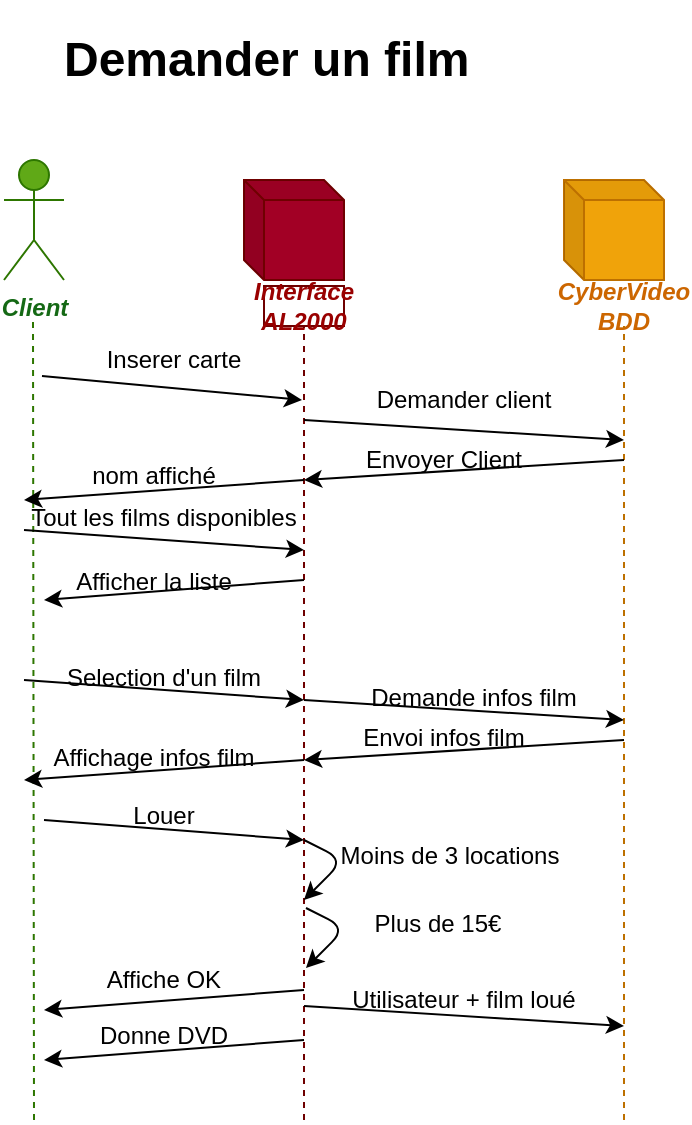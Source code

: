 <mxfile version="13.6.5">
    <diagram id="shn1iH4dcMOyBfe-3d8p" name="Page-1">
        <mxGraphModel dx="640" dy="612" grid="1" gridSize="10" guides="1" tooltips="1" connect="1" arrows="1" fold="1" page="1" pageScale="1" pageWidth="827" pageHeight="1169" math="0" shadow="0">
            <root>
                <mxCell id="0"/>
                <mxCell id="1" parent="0"/>
                <mxCell id="58" value="Tout les films disponibles" style="text;html=1;strokeColor=none;fillColor=none;align=center;verticalAlign=middle;whiteSpace=wrap;rounded=0;" vertex="1" parent="1">
                    <mxGeometry x="80" y="249" width="140" height="20" as="geometry"/>
                </mxCell>
                <mxCell id="59" value="&lt;h1&gt;Demander un film&lt;/h1&gt;" style="text;html=1;strokeColor=none;fillColor=none;spacing=5;spacingTop=-20;whiteSpace=wrap;overflow=hidden;rounded=0;" vertex="1" parent="1">
                    <mxGeometry x="95" y="10" width="305" height="50" as="geometry"/>
                </mxCell>
                <mxCell id="60" value="Client" style="shape=umlActor;verticalLabelPosition=bottom;verticalAlign=top;html=1;outlineConnect=0;fontStyle=3;fillColor=#60a917;strokeColor=#2D7600;fontColor=#156915;" vertex="1" parent="1">
                    <mxGeometry x="70" y="80" width="30" height="60" as="geometry"/>
                </mxCell>
                <mxCell id="61" value="" style="shape=cube;whiteSpace=wrap;html=1;boundedLbl=1;backgroundOutline=1;darkOpacity=0.05;darkOpacity2=0.1;size=10;fontStyle=3;fillColor=#a20025;strokeColor=#6F0000;fontColor=#ffffff;" vertex="1" parent="1">
                    <mxGeometry x="190" y="90" width="50" height="50" as="geometry"/>
                </mxCell>
                <mxCell id="62" value="Interface&lt;br&gt;AL2000" style="text;html=1;strokeColor=#6F0000;align=center;verticalAlign=middle;whiteSpace=wrap;rounded=0;fontStyle=3;fontColor=#990000;" vertex="1" parent="1">
                    <mxGeometry x="200" y="143" width="40" height="20" as="geometry"/>
                </mxCell>
                <mxCell id="63" value="" style="endArrow=none;dashed=1;html=1;fillColor=#60a917;strokeColor=#2D7600;" edge="1" parent="1">
                    <mxGeometry width="50" height="50" relative="1" as="geometry">
                        <mxPoint x="85" y="560" as="sourcePoint"/>
                        <mxPoint x="84.5" y="160" as="targetPoint"/>
                    </mxGeometry>
                </mxCell>
                <mxCell id="64" value="" style="endArrow=none;dashed=1;html=1;entryX=0.5;entryY=1;entryDx=0;entryDy=0;fillColor=#a20025;strokeColor=#6F0000;" edge="1" parent="1" target="62">
                    <mxGeometry width="50" height="50" relative="1" as="geometry">
                        <mxPoint x="220" y="560" as="sourcePoint"/>
                        <mxPoint x="219.5" y="170" as="targetPoint"/>
                    </mxGeometry>
                </mxCell>
                <mxCell id="65" value="" style="endArrow=classic;html=1;" edge="1" parent="1">
                    <mxGeometry width="50" height="50" relative="1" as="geometry">
                        <mxPoint x="89" y="188" as="sourcePoint"/>
                        <mxPoint x="219" y="200" as="targetPoint"/>
                    </mxGeometry>
                </mxCell>
                <mxCell id="66" value="" style="shape=cube;whiteSpace=wrap;html=1;boundedLbl=1;backgroundOutline=1;darkOpacity=0.05;darkOpacity2=0.1;size=10;fillColor=#f0a30a;strokeColor=#BD7000;fontColor=#ffffff;" vertex="1" parent="1">
                    <mxGeometry x="350" y="90" width="50" height="50" as="geometry"/>
                </mxCell>
                <mxCell id="67" value="CyberVideo BDD" style="text;html=1;strokeColor=none;fillColor=none;align=center;verticalAlign=middle;whiteSpace=wrap;rounded=0;fontStyle=3;fontColor=#CC6600;" vertex="1" parent="1">
                    <mxGeometry x="360" y="143" width="40" height="20" as="geometry"/>
                </mxCell>
                <mxCell id="68" value="" style="endArrow=none;dashed=1;html=1;entryX=0.5;entryY=1;entryDx=0;entryDy=0;fillColor=#f0a30a;strokeColor=#BD7000;" edge="1" parent="1" target="67">
                    <mxGeometry width="50" height="50" relative="1" as="geometry">
                        <mxPoint x="380" y="560" as="sourcePoint"/>
                        <mxPoint x="380" y="190" as="targetPoint"/>
                    </mxGeometry>
                </mxCell>
                <mxCell id="69" value="Inserer carte" style="text;html=1;strokeColor=none;fillColor=none;align=center;verticalAlign=middle;whiteSpace=wrap;rounded=0;" vertex="1" parent="1">
                    <mxGeometry x="120" y="170" width="70" height="20" as="geometry"/>
                </mxCell>
                <mxCell id="70" value="" style="endArrow=classic;html=1;" edge="1" parent="1">
                    <mxGeometry width="50" height="50" relative="1" as="geometry">
                        <mxPoint x="220" y="210" as="sourcePoint"/>
                        <mxPoint x="380" y="220" as="targetPoint"/>
                    </mxGeometry>
                </mxCell>
                <mxCell id="71" value="" style="endArrow=classic;html=1;" edge="1" parent="1">
                    <mxGeometry width="50" height="50" relative="1" as="geometry">
                        <mxPoint x="380" y="230" as="sourcePoint"/>
                        <mxPoint x="220" y="240" as="targetPoint"/>
                    </mxGeometry>
                </mxCell>
                <mxCell id="72" value="Demander client" style="text;html=1;strokeColor=none;fillColor=none;align=center;verticalAlign=middle;whiteSpace=wrap;rounded=0;" vertex="1" parent="1">
                    <mxGeometry x="250" y="190" width="100" height="20" as="geometry"/>
                </mxCell>
                <mxCell id="73" value="Envoyer Client" style="text;html=1;strokeColor=none;fillColor=none;align=center;verticalAlign=middle;whiteSpace=wrap;rounded=0;" vertex="1" parent="1">
                    <mxGeometry x="240" y="220" width="100" height="20" as="geometry"/>
                </mxCell>
                <mxCell id="74" value="" style="endArrow=classic;html=1;fontColor=#CC6600;" edge="1" parent="1">
                    <mxGeometry width="50" height="50" relative="1" as="geometry">
                        <mxPoint x="80" y="265" as="sourcePoint"/>
                        <mxPoint x="220" y="275" as="targetPoint"/>
                    </mxGeometry>
                </mxCell>
                <mxCell id="75" value="" style="endArrow=classic;html=1;fontColor=#CC6600;" edge="1" parent="1">
                    <mxGeometry width="50" height="50" relative="1" as="geometry">
                        <mxPoint x="220" y="290" as="sourcePoint"/>
                        <mxPoint x="90" y="300" as="targetPoint"/>
                    </mxGeometry>
                </mxCell>
                <mxCell id="76" value="" style="endArrow=classic;html=1;fontColor=#CC6600;" edge="1" parent="1">
                    <mxGeometry width="50" height="50" relative="1" as="geometry">
                        <mxPoint x="220" y="240" as="sourcePoint"/>
                        <mxPoint x="80" y="250" as="targetPoint"/>
                    </mxGeometry>
                </mxCell>
                <mxCell id="77" value="nom affiché" style="text;html=1;strokeColor=none;fillColor=none;align=center;verticalAlign=middle;whiteSpace=wrap;rounded=0;" vertex="1" parent="1">
                    <mxGeometry x="100" y="228" width="90" height="20" as="geometry"/>
                </mxCell>
                <mxCell id="78" value="Afficher la liste" style="text;html=1;strokeColor=none;fillColor=none;align=center;verticalAlign=middle;whiteSpace=wrap;rounded=0;" vertex="1" parent="1">
                    <mxGeometry x="100" y="281" width="90" height="20" as="geometry"/>
                </mxCell>
                <mxCell id="79" value="" style="endArrow=classic;html=1;fontColor=#CC6600;" edge="1" parent="1">
                    <mxGeometry width="50" height="50" relative="1" as="geometry">
                        <mxPoint x="80" y="340" as="sourcePoint"/>
                        <mxPoint x="220" y="350" as="targetPoint"/>
                    </mxGeometry>
                </mxCell>
                <mxCell id="80" value="Selection d'un film" style="text;html=1;strokeColor=none;fillColor=none;align=center;verticalAlign=middle;whiteSpace=wrap;rounded=0;" vertex="1" parent="1">
                    <mxGeometry x="100" y="329" width="100" height="20" as="geometry"/>
                </mxCell>
                <mxCell id="81" value="" style="endArrow=classic;html=1;fontColor=#CC6600;" edge="1" parent="1">
                    <mxGeometry width="50" height="50" relative="1" as="geometry">
                        <mxPoint x="220" y="350" as="sourcePoint"/>
                        <mxPoint x="380" y="360" as="targetPoint"/>
                    </mxGeometry>
                </mxCell>
                <mxCell id="82" value="Demande infos film" style="text;html=1;strokeColor=none;fillColor=none;align=center;verticalAlign=middle;whiteSpace=wrap;rounded=0;" vertex="1" parent="1">
                    <mxGeometry x="250" y="339" width="110" height="20" as="geometry"/>
                </mxCell>
                <mxCell id="83" value="" style="endArrow=classic;html=1;fontColor=#CC6600;" edge="1" parent="1">
                    <mxGeometry width="50" height="50" relative="1" as="geometry">
                        <mxPoint x="380" y="370" as="sourcePoint"/>
                        <mxPoint x="220" y="380" as="targetPoint"/>
                    </mxGeometry>
                </mxCell>
                <mxCell id="84" value="Envoi infos film" style="text;html=1;strokeColor=none;fillColor=none;align=center;verticalAlign=middle;whiteSpace=wrap;rounded=0;" vertex="1" parent="1">
                    <mxGeometry x="240" y="359" width="100" height="20" as="geometry"/>
                </mxCell>
                <mxCell id="85" value="" style="endArrow=classic;html=1;fontColor=#CC6600;" edge="1" parent="1">
                    <mxGeometry width="50" height="50" relative="1" as="geometry">
                        <mxPoint x="220" y="380" as="sourcePoint"/>
                        <mxPoint x="80" y="390" as="targetPoint"/>
                    </mxGeometry>
                </mxCell>
                <mxCell id="86" value="Affichage infos film" style="text;html=1;strokeColor=none;fillColor=none;align=center;verticalAlign=middle;whiteSpace=wrap;rounded=0;" vertex="1" parent="1">
                    <mxGeometry x="90" y="369" width="110" height="20" as="geometry"/>
                </mxCell>
                <mxCell id="87" value="" style="endArrow=classic;html=1;fontColor=#CC6600;" edge="1" parent="1">
                    <mxGeometry width="50" height="50" relative="1" as="geometry">
                        <mxPoint x="90" y="410" as="sourcePoint"/>
                        <mxPoint x="220" y="420" as="targetPoint"/>
                    </mxGeometry>
                </mxCell>
                <mxCell id="88" value="Louer" style="text;html=1;strokeColor=none;fillColor=none;align=center;verticalAlign=middle;whiteSpace=wrap;rounded=0;" vertex="1" parent="1">
                    <mxGeometry x="95" y="398" width="110" height="20" as="geometry"/>
                </mxCell>
                <mxCell id="89" value="" style="endArrow=classic;html=1;fontColor=#CC6600;" edge="1" parent="1">
                    <mxGeometry width="50" height="50" relative="1" as="geometry">
                        <mxPoint x="220" y="420" as="sourcePoint"/>
                        <mxPoint x="220" y="450" as="targetPoint"/>
                        <Array as="points">
                            <mxPoint x="240" y="430"/>
                        </Array>
                    </mxGeometry>
                </mxCell>
                <mxCell id="90" value="Moins de 3 locations" style="text;html=1;strokeColor=none;fillColor=none;align=center;verticalAlign=middle;whiteSpace=wrap;rounded=0;" vertex="1" parent="1">
                    <mxGeometry x="223" y="418" width="140" height="20" as="geometry"/>
                </mxCell>
                <mxCell id="91" value="" style="endArrow=classic;html=1;fontColor=#CC6600;" edge="1" parent="1">
                    <mxGeometry width="50" height="50" relative="1" as="geometry">
                        <mxPoint x="220" y="503" as="sourcePoint"/>
                        <mxPoint x="380" y="513" as="targetPoint"/>
                    </mxGeometry>
                </mxCell>
                <mxCell id="92" value="Utilisateur + film loué" style="text;html=1;strokeColor=none;fillColor=none;align=center;verticalAlign=middle;whiteSpace=wrap;rounded=0;" vertex="1" parent="1">
                    <mxGeometry x="230" y="490" width="140" height="20" as="geometry"/>
                </mxCell>
                <mxCell id="93" value="" style="endArrow=classic;html=1;fontColor=#CC6600;" edge="1" parent="1">
                    <mxGeometry width="50" height="50" relative="1" as="geometry">
                        <mxPoint x="220" y="495" as="sourcePoint"/>
                        <mxPoint x="90" y="505" as="targetPoint"/>
                    </mxGeometry>
                </mxCell>
                <mxCell id="94" value="" style="endArrow=classic;html=1;fontColor=#CC6600;" edge="1" parent="1">
                    <mxGeometry width="50" height="50" relative="1" as="geometry">
                        <mxPoint x="220" y="520" as="sourcePoint"/>
                        <mxPoint x="90" y="530" as="targetPoint"/>
                    </mxGeometry>
                </mxCell>
                <mxCell id="95" value="Affiche OK" style="text;html=1;strokeColor=none;fillColor=none;align=center;verticalAlign=middle;whiteSpace=wrap;rounded=0;" vertex="1" parent="1">
                    <mxGeometry x="95" y="480" width="110" height="20" as="geometry"/>
                </mxCell>
                <mxCell id="96" value="Donne DVD" style="text;html=1;strokeColor=none;fillColor=none;align=center;verticalAlign=middle;whiteSpace=wrap;rounded=0;" vertex="1" parent="1">
                    <mxGeometry x="95" y="508" width="110" height="20" as="geometry"/>
                </mxCell>
                <mxCell id="97" value="" style="endArrow=classic;html=1;fontColor=#CC6600;" edge="1" parent="1">
                    <mxGeometry width="50" height="50" relative="1" as="geometry">
                        <mxPoint x="221" y="454" as="sourcePoint"/>
                        <mxPoint x="221" y="484" as="targetPoint"/>
                        <Array as="points">
                            <mxPoint x="241" y="464"/>
                        </Array>
                    </mxGeometry>
                </mxCell>
                <mxCell id="98" value="Plus de 15€" style="text;html=1;strokeColor=none;fillColor=none;align=center;verticalAlign=middle;whiteSpace=wrap;rounded=0;" vertex="1" parent="1">
                    <mxGeometry x="217" y="452" width="140" height="20" as="geometry"/>
                </mxCell>
            </root>
        </mxGraphModel>
    </diagram>
</mxfile>